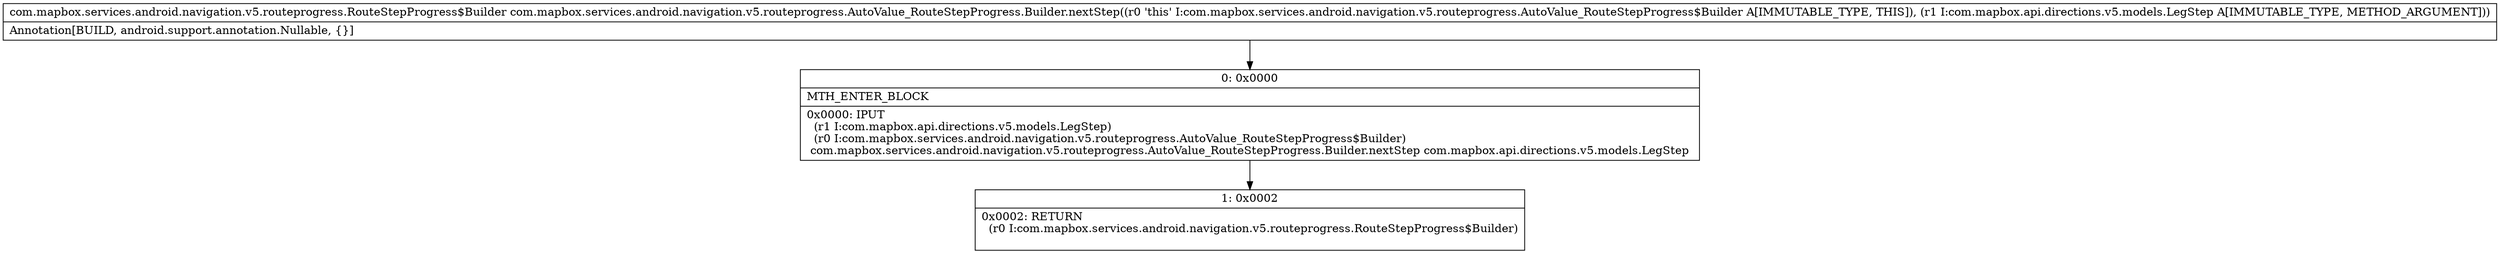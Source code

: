 digraph "CFG forcom.mapbox.services.android.navigation.v5.routeprogress.AutoValue_RouteStepProgress.Builder.nextStep(Lcom\/mapbox\/api\/directions\/v5\/models\/LegStep;)Lcom\/mapbox\/services\/android\/navigation\/v5\/routeprogress\/RouteStepProgress$Builder;" {
Node_0 [shape=record,label="{0\:\ 0x0000|MTH_ENTER_BLOCK\l|0x0000: IPUT  \l  (r1 I:com.mapbox.api.directions.v5.models.LegStep)\l  (r0 I:com.mapbox.services.android.navigation.v5.routeprogress.AutoValue_RouteStepProgress$Builder)\l com.mapbox.services.android.navigation.v5.routeprogress.AutoValue_RouteStepProgress.Builder.nextStep com.mapbox.api.directions.v5.models.LegStep \l}"];
Node_1 [shape=record,label="{1\:\ 0x0002|0x0002: RETURN  \l  (r0 I:com.mapbox.services.android.navigation.v5.routeprogress.RouteStepProgress$Builder)\l \l}"];
MethodNode[shape=record,label="{com.mapbox.services.android.navigation.v5.routeprogress.RouteStepProgress$Builder com.mapbox.services.android.navigation.v5.routeprogress.AutoValue_RouteStepProgress.Builder.nextStep((r0 'this' I:com.mapbox.services.android.navigation.v5.routeprogress.AutoValue_RouteStepProgress$Builder A[IMMUTABLE_TYPE, THIS]), (r1 I:com.mapbox.api.directions.v5.models.LegStep A[IMMUTABLE_TYPE, METHOD_ARGUMENT]))  | Annotation[BUILD, android.support.annotation.Nullable, \{\}]\l}"];
MethodNode -> Node_0;
Node_0 -> Node_1;
}


